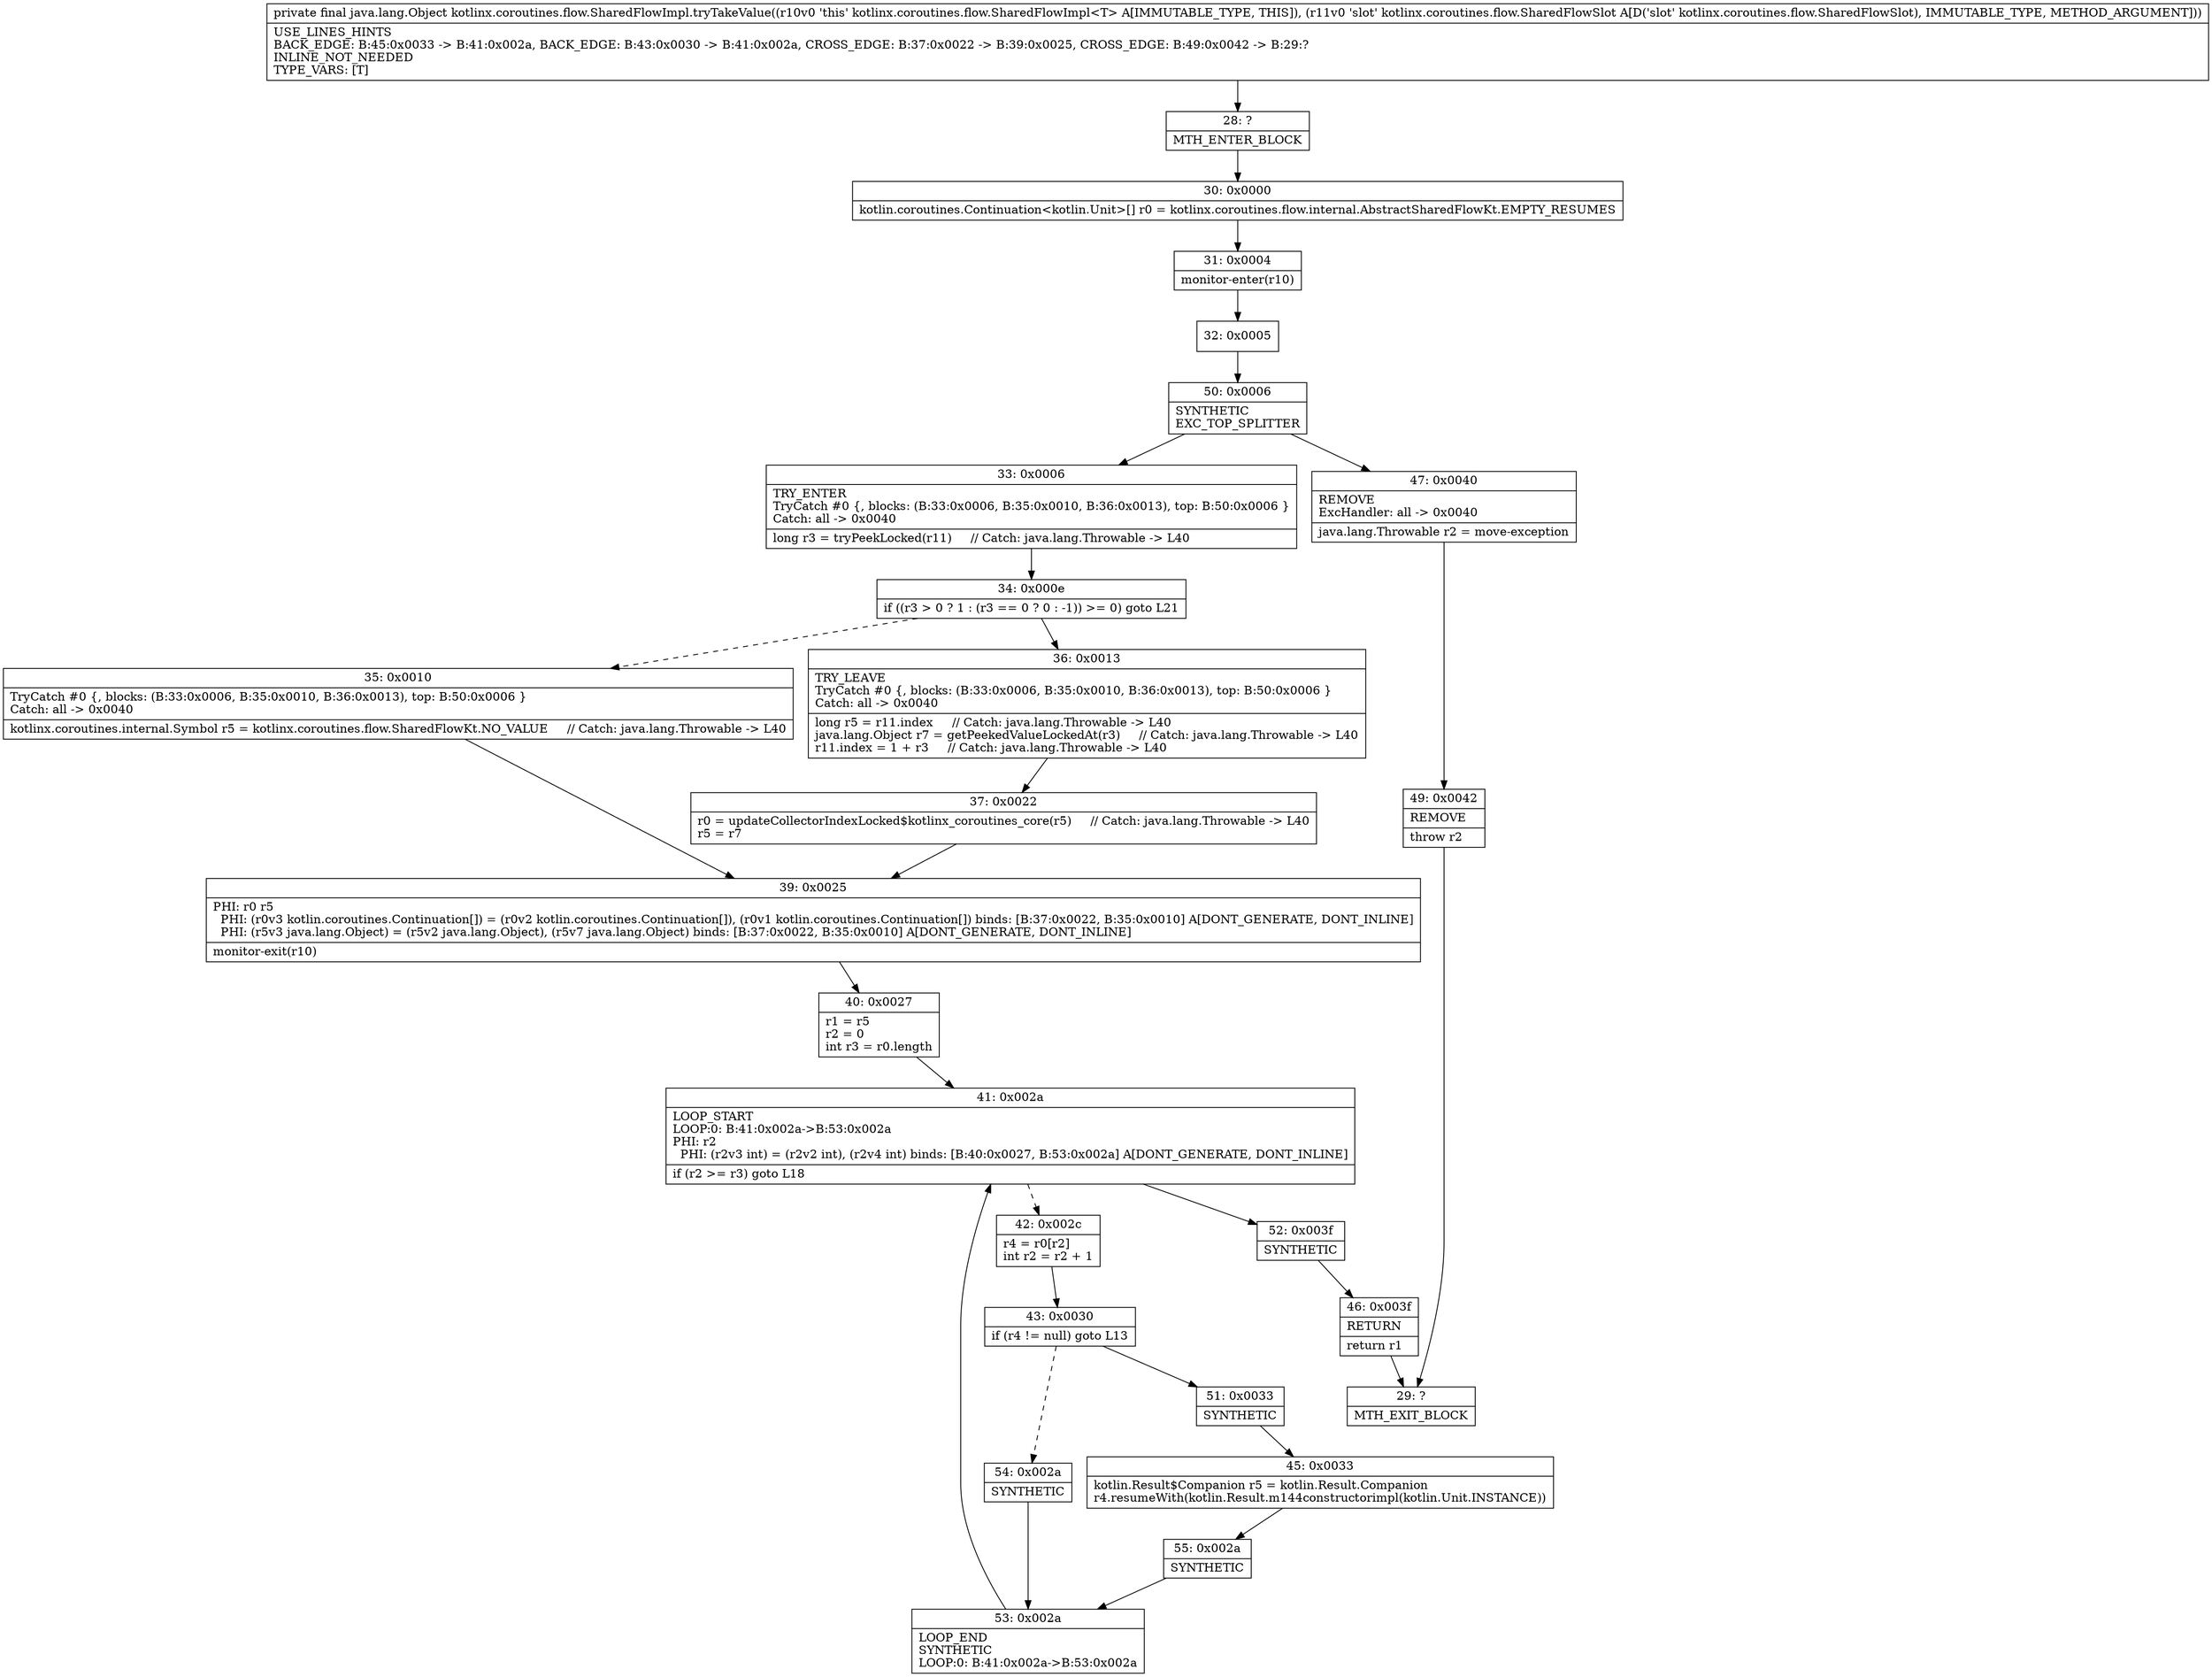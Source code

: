 digraph "CFG forkotlinx.coroutines.flow.SharedFlowImpl.tryTakeValue(Lkotlinx\/coroutines\/flow\/SharedFlowSlot;)Ljava\/lang\/Object;" {
Node_28 [shape=record,label="{28\:\ ?|MTH_ENTER_BLOCK\l}"];
Node_30 [shape=record,label="{30\:\ 0x0000|kotlin.coroutines.Continuation\<kotlin.Unit\>[] r0 = kotlinx.coroutines.flow.internal.AbstractSharedFlowKt.EMPTY_RESUMES\l}"];
Node_31 [shape=record,label="{31\:\ 0x0004|monitor\-enter(r10)\l}"];
Node_32 [shape=record,label="{32\:\ 0x0005}"];
Node_50 [shape=record,label="{50\:\ 0x0006|SYNTHETIC\lEXC_TOP_SPLITTER\l}"];
Node_33 [shape=record,label="{33\:\ 0x0006|TRY_ENTER\lTryCatch #0 \{, blocks: (B:33:0x0006, B:35:0x0010, B:36:0x0013), top: B:50:0x0006 \}\lCatch: all \-\> 0x0040\l|long r3 = tryPeekLocked(r11)     \/\/ Catch: java.lang.Throwable \-\> L40\l}"];
Node_34 [shape=record,label="{34\:\ 0x000e|if ((r3 \> 0 ? 1 : (r3 == 0 ? 0 : \-1)) \>= 0) goto L21\l}"];
Node_35 [shape=record,label="{35\:\ 0x0010|TryCatch #0 \{, blocks: (B:33:0x0006, B:35:0x0010, B:36:0x0013), top: B:50:0x0006 \}\lCatch: all \-\> 0x0040\l|kotlinx.coroutines.internal.Symbol r5 = kotlinx.coroutines.flow.SharedFlowKt.NO_VALUE     \/\/ Catch: java.lang.Throwable \-\> L40\l}"];
Node_39 [shape=record,label="{39\:\ 0x0025|PHI: r0 r5 \l  PHI: (r0v3 kotlin.coroutines.Continuation[]) = (r0v2 kotlin.coroutines.Continuation[]), (r0v1 kotlin.coroutines.Continuation[]) binds: [B:37:0x0022, B:35:0x0010] A[DONT_GENERATE, DONT_INLINE]\l  PHI: (r5v3 java.lang.Object) = (r5v2 java.lang.Object), (r5v7 java.lang.Object) binds: [B:37:0x0022, B:35:0x0010] A[DONT_GENERATE, DONT_INLINE]\l|monitor\-exit(r10)\l}"];
Node_40 [shape=record,label="{40\:\ 0x0027|r1 = r5\lr2 = 0\lint r3 = r0.length\l}"];
Node_41 [shape=record,label="{41\:\ 0x002a|LOOP_START\lLOOP:0: B:41:0x002a\-\>B:53:0x002a\lPHI: r2 \l  PHI: (r2v3 int) = (r2v2 int), (r2v4 int) binds: [B:40:0x0027, B:53:0x002a] A[DONT_GENERATE, DONT_INLINE]\l|if (r2 \>= r3) goto L18\l}"];
Node_42 [shape=record,label="{42\:\ 0x002c|r4 = r0[r2]\lint r2 = r2 + 1\l}"];
Node_43 [shape=record,label="{43\:\ 0x0030|if (r4 != null) goto L13\l}"];
Node_51 [shape=record,label="{51\:\ 0x0033|SYNTHETIC\l}"];
Node_45 [shape=record,label="{45\:\ 0x0033|kotlin.Result$Companion r5 = kotlin.Result.Companion\lr4.resumeWith(kotlin.Result.m144constructorimpl(kotlin.Unit.INSTANCE))\l}"];
Node_55 [shape=record,label="{55\:\ 0x002a|SYNTHETIC\l}"];
Node_53 [shape=record,label="{53\:\ 0x002a|LOOP_END\lSYNTHETIC\lLOOP:0: B:41:0x002a\-\>B:53:0x002a\l}"];
Node_54 [shape=record,label="{54\:\ 0x002a|SYNTHETIC\l}"];
Node_52 [shape=record,label="{52\:\ 0x003f|SYNTHETIC\l}"];
Node_46 [shape=record,label="{46\:\ 0x003f|RETURN\l|return r1\l}"];
Node_29 [shape=record,label="{29\:\ ?|MTH_EXIT_BLOCK\l}"];
Node_36 [shape=record,label="{36\:\ 0x0013|TRY_LEAVE\lTryCatch #0 \{, blocks: (B:33:0x0006, B:35:0x0010, B:36:0x0013), top: B:50:0x0006 \}\lCatch: all \-\> 0x0040\l|long r5 = r11.index     \/\/ Catch: java.lang.Throwable \-\> L40\ljava.lang.Object r7 = getPeekedValueLockedAt(r3)     \/\/ Catch: java.lang.Throwable \-\> L40\lr11.index = 1 + r3     \/\/ Catch: java.lang.Throwable \-\> L40\l}"];
Node_37 [shape=record,label="{37\:\ 0x0022|r0 = updateCollectorIndexLocked$kotlinx_coroutines_core(r5)     \/\/ Catch: java.lang.Throwable \-\> L40\lr5 = r7\l}"];
Node_47 [shape=record,label="{47\:\ 0x0040|REMOVE\lExcHandler: all \-\> 0x0040\l|java.lang.Throwable r2 = move\-exception\l}"];
Node_49 [shape=record,label="{49\:\ 0x0042|REMOVE\l|throw r2\l}"];
MethodNode[shape=record,label="{private final java.lang.Object kotlinx.coroutines.flow.SharedFlowImpl.tryTakeValue((r10v0 'this' kotlinx.coroutines.flow.SharedFlowImpl\<T\> A[IMMUTABLE_TYPE, THIS]), (r11v0 'slot' kotlinx.coroutines.flow.SharedFlowSlot A[D('slot' kotlinx.coroutines.flow.SharedFlowSlot), IMMUTABLE_TYPE, METHOD_ARGUMENT]))  | USE_LINES_HINTS\lBACK_EDGE: B:45:0x0033 \-\> B:41:0x002a, BACK_EDGE: B:43:0x0030 \-\> B:41:0x002a, CROSS_EDGE: B:37:0x0022 \-\> B:39:0x0025, CROSS_EDGE: B:49:0x0042 \-\> B:29:?\lINLINE_NOT_NEEDED\lTYPE_VARS: [T]\l}"];
MethodNode -> Node_28;Node_28 -> Node_30;
Node_30 -> Node_31;
Node_31 -> Node_32;
Node_32 -> Node_50;
Node_50 -> Node_33;
Node_50 -> Node_47;
Node_33 -> Node_34;
Node_34 -> Node_35[style=dashed];
Node_34 -> Node_36;
Node_35 -> Node_39;
Node_39 -> Node_40;
Node_40 -> Node_41;
Node_41 -> Node_42[style=dashed];
Node_41 -> Node_52;
Node_42 -> Node_43;
Node_43 -> Node_51;
Node_43 -> Node_54[style=dashed];
Node_51 -> Node_45;
Node_45 -> Node_55;
Node_55 -> Node_53;
Node_53 -> Node_41;
Node_54 -> Node_53;
Node_52 -> Node_46;
Node_46 -> Node_29;
Node_36 -> Node_37;
Node_37 -> Node_39;
Node_47 -> Node_49;
Node_49 -> Node_29;
}

